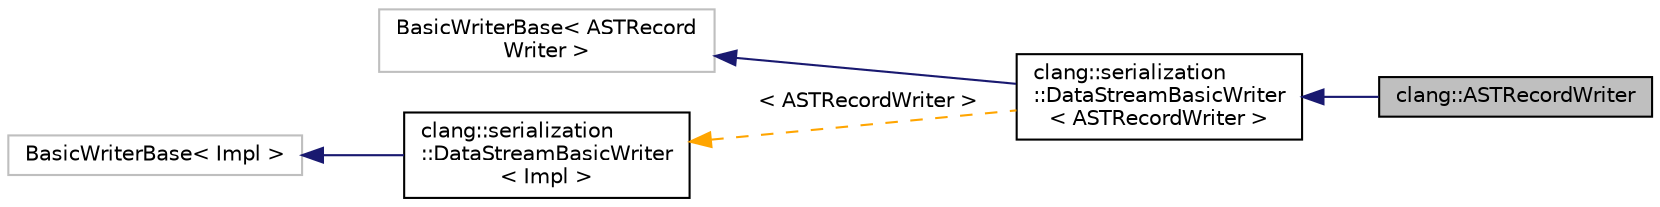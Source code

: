digraph "clang::ASTRecordWriter"
{
 // LATEX_PDF_SIZE
  bgcolor="transparent";
  edge [fontname="Helvetica",fontsize="10",labelfontname="Helvetica",labelfontsize="10"];
  node [fontname="Helvetica",fontsize="10",shape=record];
  rankdir="LR";
  Node1 [label="clang::ASTRecordWriter",height=0.2,width=0.4,color="black", fillcolor="grey75", style="filled", fontcolor="black",tooltip="An object for streaming information to a record."];
  Node2 -> Node1 [dir="back",color="midnightblue",fontsize="10",style="solid",fontname="Helvetica"];
  Node2 [label="clang::serialization\l::DataStreamBasicWriter\l\< ASTRecordWriter \>",height=0.2,width=0.4,color="black",URL="$classclang_1_1serialization_1_1DataStreamBasicWriter.html",tooltip=" "];
  Node3 -> Node2 [dir="back",color="midnightblue",fontsize="10",style="solid",fontname="Helvetica"];
  Node3 [label="BasicWriterBase\< ASTRecord\lWriter  \>",height=0.2,width=0.4,color="grey75",tooltip=" "];
  Node4 -> Node2 [dir="back",color="orange",fontsize="10",style="dashed",label=" \< ASTRecordWriter \>" ,fontname="Helvetica"];
  Node4 [label="clang::serialization\l::DataStreamBasicWriter\l\< Impl \>",height=0.2,width=0.4,color="black",URL="$classclang_1_1serialization_1_1DataStreamBasicWriter.html",tooltip="DataStreamBasicWriter provides convenience implementations for many BasicWriter methods based on the ..."];
  Node5 -> Node4 [dir="back",color="midnightblue",fontsize="10",style="solid",fontname="Helvetica"];
  Node5 [label="BasicWriterBase\< Impl \>",height=0.2,width=0.4,color="grey75",tooltip=" "];
}
